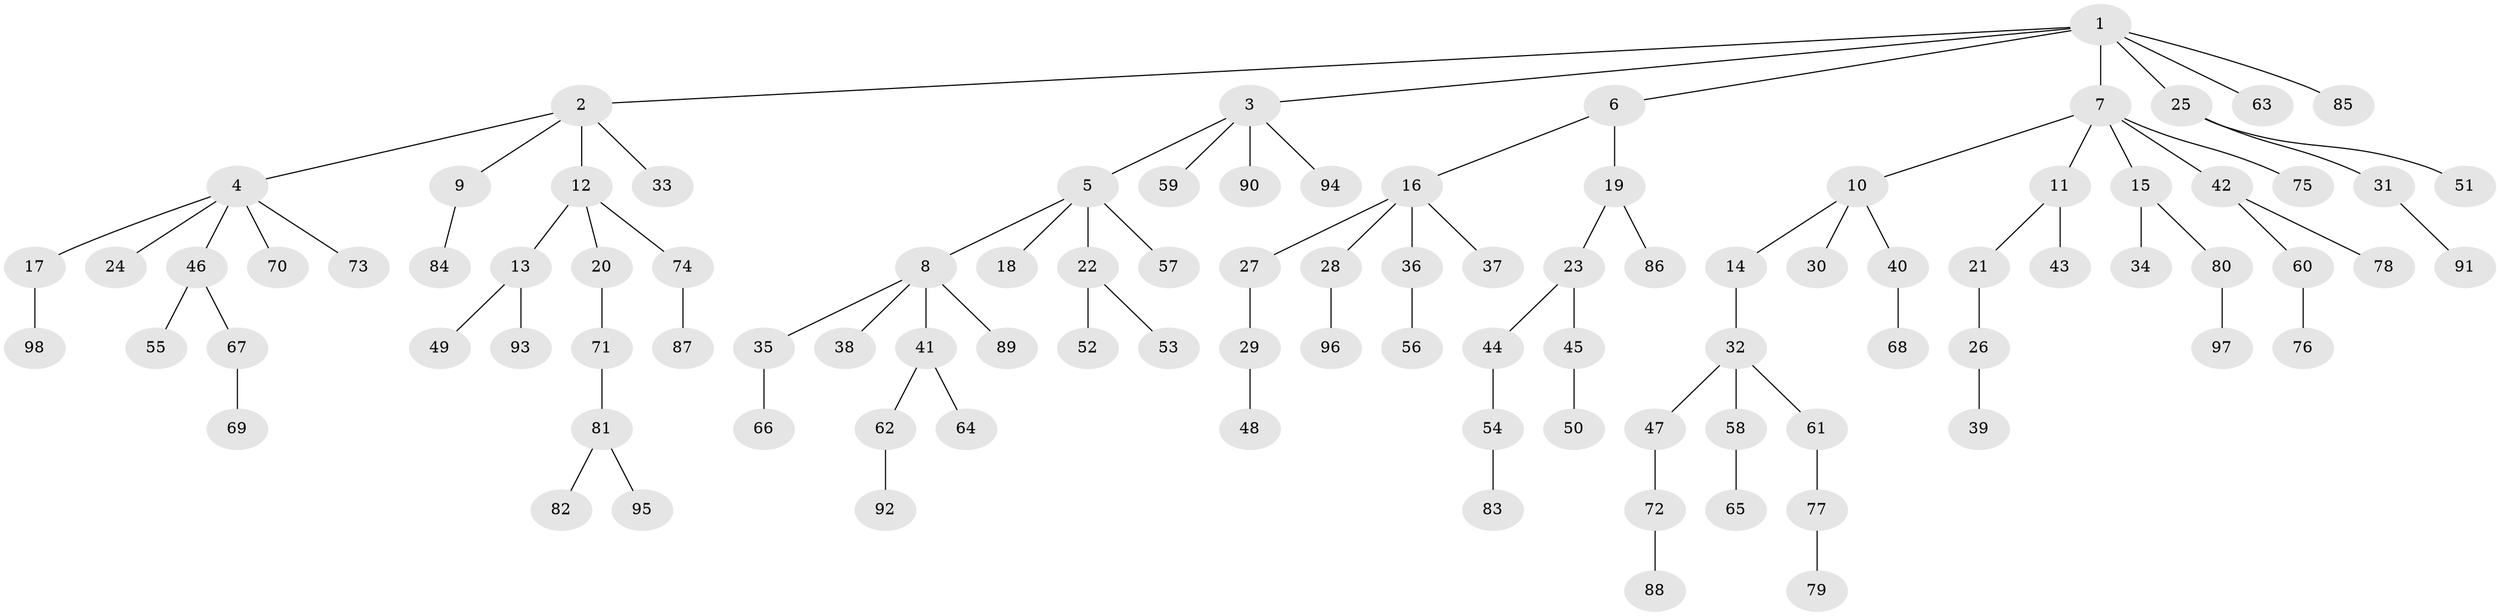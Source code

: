 // coarse degree distribution, {1: 0.896551724137931, 2: 0.06896551724137931, 26: 0.034482758620689655}
// Generated by graph-tools (version 1.1) at 2025/56/03/04/25 21:56:05]
// undirected, 98 vertices, 97 edges
graph export_dot {
graph [start="1"]
  node [color=gray90,style=filled];
  1;
  2;
  3;
  4;
  5;
  6;
  7;
  8;
  9;
  10;
  11;
  12;
  13;
  14;
  15;
  16;
  17;
  18;
  19;
  20;
  21;
  22;
  23;
  24;
  25;
  26;
  27;
  28;
  29;
  30;
  31;
  32;
  33;
  34;
  35;
  36;
  37;
  38;
  39;
  40;
  41;
  42;
  43;
  44;
  45;
  46;
  47;
  48;
  49;
  50;
  51;
  52;
  53;
  54;
  55;
  56;
  57;
  58;
  59;
  60;
  61;
  62;
  63;
  64;
  65;
  66;
  67;
  68;
  69;
  70;
  71;
  72;
  73;
  74;
  75;
  76;
  77;
  78;
  79;
  80;
  81;
  82;
  83;
  84;
  85;
  86;
  87;
  88;
  89;
  90;
  91;
  92;
  93;
  94;
  95;
  96;
  97;
  98;
  1 -- 2;
  1 -- 3;
  1 -- 6;
  1 -- 7;
  1 -- 25;
  1 -- 63;
  1 -- 85;
  2 -- 4;
  2 -- 9;
  2 -- 12;
  2 -- 33;
  3 -- 5;
  3 -- 59;
  3 -- 90;
  3 -- 94;
  4 -- 17;
  4 -- 24;
  4 -- 46;
  4 -- 70;
  4 -- 73;
  5 -- 8;
  5 -- 18;
  5 -- 22;
  5 -- 57;
  6 -- 16;
  6 -- 19;
  7 -- 10;
  7 -- 11;
  7 -- 15;
  7 -- 42;
  7 -- 75;
  8 -- 35;
  8 -- 38;
  8 -- 41;
  8 -- 89;
  9 -- 84;
  10 -- 14;
  10 -- 30;
  10 -- 40;
  11 -- 21;
  11 -- 43;
  12 -- 13;
  12 -- 20;
  12 -- 74;
  13 -- 49;
  13 -- 93;
  14 -- 32;
  15 -- 34;
  15 -- 80;
  16 -- 27;
  16 -- 28;
  16 -- 36;
  16 -- 37;
  17 -- 98;
  19 -- 23;
  19 -- 86;
  20 -- 71;
  21 -- 26;
  22 -- 52;
  22 -- 53;
  23 -- 44;
  23 -- 45;
  25 -- 31;
  25 -- 51;
  26 -- 39;
  27 -- 29;
  28 -- 96;
  29 -- 48;
  31 -- 91;
  32 -- 47;
  32 -- 58;
  32 -- 61;
  35 -- 66;
  36 -- 56;
  40 -- 68;
  41 -- 62;
  41 -- 64;
  42 -- 60;
  42 -- 78;
  44 -- 54;
  45 -- 50;
  46 -- 55;
  46 -- 67;
  47 -- 72;
  54 -- 83;
  58 -- 65;
  60 -- 76;
  61 -- 77;
  62 -- 92;
  67 -- 69;
  71 -- 81;
  72 -- 88;
  74 -- 87;
  77 -- 79;
  80 -- 97;
  81 -- 82;
  81 -- 95;
}

